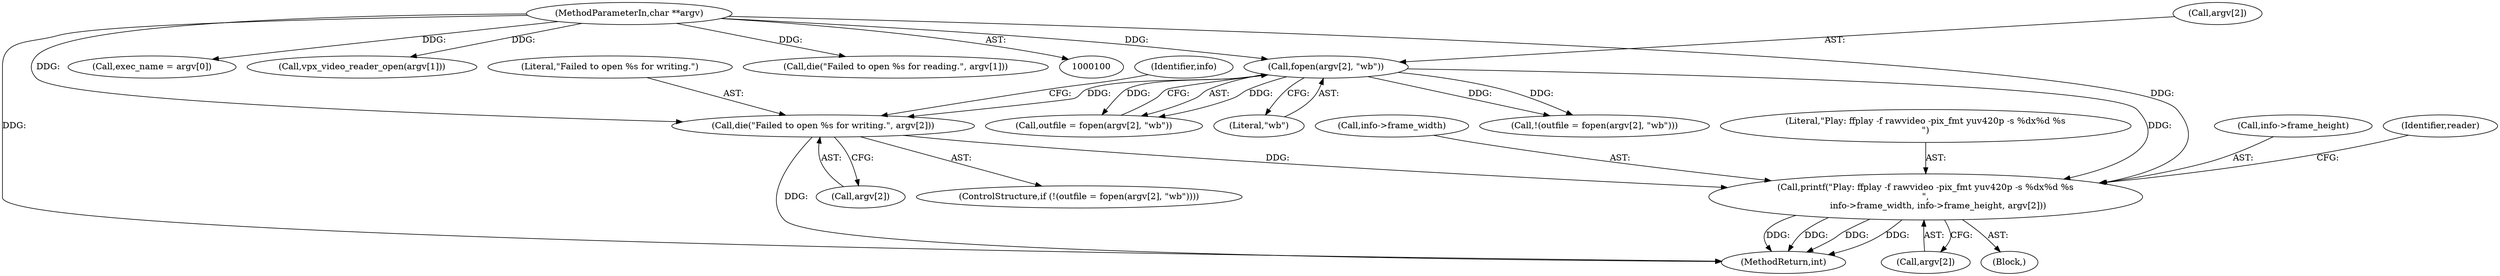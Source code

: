 digraph "0_Android_5a9753fca56f0eeb9f61e342b2fccffc364f9426_12@array" {
"1000159" [label="(Call,die(\"Failed to open %s for writing.\", argv[2]))"];
"1000154" [label="(Call,fopen(argv[2], \"wb\"))"];
"1000102" [label="(MethodParameterIn,char **argv)"];
"1000258" [label="(Call,printf(\"Play: ffplay -f rawvideo -pix_fmt yuv420p -s %dx%d %s\n\",\n         info->frame_width, info->frame_height, argv[2]))"];
"1000151" [label="(Call,!(outfile = fopen(argv[2], \"wb\")))"];
"1000150" [label="(ControlStructure,if (!(outfile = fopen(argv[2], \"wb\"))))"];
"1000155" [label="(Call,argv[2])"];
"1000154" [label="(Call,fopen(argv[2], \"wb\"))"];
"1000161" [label="(Call,argv[2])"];
"1000263" [label="(Call,info->frame_height)"];
"1000275" [label="(MethodReturn,int)"];
"1000266" [label="(Call,argv[2])"];
"1000270" [label="(Identifier,reader)"];
"1000160" [label="(Literal,\"Failed to open %s for writing.\")"];
"1000159" [label="(Call,die(\"Failed to open %s for writing.\", argv[2]))"];
"1000102" [label="(MethodParameterIn,char **argv)"];
"1000103" [label="(Block,)"];
"1000260" [label="(Call,info->frame_width)"];
"1000258" [label="(Call,printf(\"Play: ffplay -f rawvideo -pix_fmt yuv420p -s %dx%d %s\n\",\n         info->frame_width, info->frame_height, argv[2]))"];
"1000165" [label="(Identifier,info)"];
"1000125" [label="(Call,exec_name = argv[0])"];
"1000138" [label="(Call,vpx_video_reader_open(argv[1]))"];
"1000145" [label="(Call,die(\"Failed to open %s for reading.\", argv[1]))"];
"1000152" [label="(Call,outfile = fopen(argv[2], \"wb\"))"];
"1000158" [label="(Literal,\"wb\")"];
"1000259" [label="(Literal,\"Play: ffplay -f rawvideo -pix_fmt yuv420p -s %dx%d %s\n\")"];
"1000159" -> "1000150"  [label="AST: "];
"1000159" -> "1000161"  [label="CFG: "];
"1000160" -> "1000159"  [label="AST: "];
"1000161" -> "1000159"  [label="AST: "];
"1000165" -> "1000159"  [label="CFG: "];
"1000159" -> "1000275"  [label="DDG: "];
"1000154" -> "1000159"  [label="DDG: "];
"1000102" -> "1000159"  [label="DDG: "];
"1000159" -> "1000258"  [label="DDG: "];
"1000154" -> "1000152"  [label="AST: "];
"1000154" -> "1000158"  [label="CFG: "];
"1000155" -> "1000154"  [label="AST: "];
"1000158" -> "1000154"  [label="AST: "];
"1000152" -> "1000154"  [label="CFG: "];
"1000154" -> "1000151"  [label="DDG: "];
"1000154" -> "1000151"  [label="DDG: "];
"1000154" -> "1000152"  [label="DDG: "];
"1000154" -> "1000152"  [label="DDG: "];
"1000102" -> "1000154"  [label="DDG: "];
"1000154" -> "1000258"  [label="DDG: "];
"1000102" -> "1000100"  [label="AST: "];
"1000102" -> "1000275"  [label="DDG: "];
"1000102" -> "1000125"  [label="DDG: "];
"1000102" -> "1000138"  [label="DDG: "];
"1000102" -> "1000145"  [label="DDG: "];
"1000102" -> "1000258"  [label="DDG: "];
"1000258" -> "1000103"  [label="AST: "];
"1000258" -> "1000266"  [label="CFG: "];
"1000259" -> "1000258"  [label="AST: "];
"1000260" -> "1000258"  [label="AST: "];
"1000263" -> "1000258"  [label="AST: "];
"1000266" -> "1000258"  [label="AST: "];
"1000270" -> "1000258"  [label="CFG: "];
"1000258" -> "1000275"  [label="DDG: "];
"1000258" -> "1000275"  [label="DDG: "];
"1000258" -> "1000275"  [label="DDG: "];
"1000258" -> "1000275"  [label="DDG: "];
}
